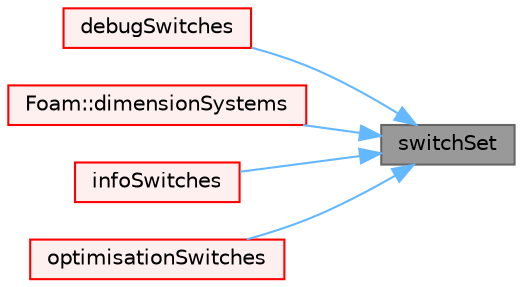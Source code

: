 digraph "switchSet"
{
 // LATEX_PDF_SIZE
  bgcolor="transparent";
  edge [fontname=Helvetica,fontsize=10,labelfontname=Helvetica,labelfontsize=10];
  node [fontname=Helvetica,fontsize=10,shape=box,height=0.2,width=0.4];
  rankdir="RL";
  Node1 [id="Node000001",label="switchSet",height=0.2,width=0.4,color="gray40", fillcolor="grey60", style="filled", fontcolor="black",tooltip=" "];
  Node1 -> Node2 [id="edge1_Node000001_Node000002",dir="back",color="steelblue1",style="solid",tooltip=" "];
  Node2 [id="Node000002",label="debugSwitches",height=0.2,width=0.4,color="red", fillcolor="#FFF0F0", style="filled",URL="$namespaceFoam_1_1debug.html#ae2433dfbd6f48fe155756f10df21df61",tooltip=" "];
  Node1 -> Node4 [id="edge2_Node000001_Node000004",dir="back",color="steelblue1",style="solid",tooltip=" "];
  Node4 [id="Node000004",label="Foam::dimensionSystems",height=0.2,width=0.4,color="red", fillcolor="#FFF0F0", style="filled",URL="$namespaceFoam.html#a65b53b37f6152f6b1b9d7e70b65878eb",tooltip=" "];
  Node1 -> Node13 [id="edge3_Node000001_Node000013",dir="back",color="steelblue1",style="solid",tooltip=" "];
  Node13 [id="Node000013",label="infoSwitches",height=0.2,width=0.4,color="red", fillcolor="#FFF0F0", style="filled",URL="$namespaceFoam_1_1debug.html#abc210d80347a857ecc28605653cfd485",tooltip=" "];
  Node1 -> Node18 [id="edge4_Node000001_Node000018",dir="back",color="steelblue1",style="solid",tooltip=" "];
  Node18 [id="Node000018",label="optimisationSwitches",height=0.2,width=0.4,color="red", fillcolor="#FFF0F0", style="filled",URL="$namespaceFoam_1_1debug.html#a620a08d8265bd23ada1f1f0a575c721b",tooltip=" "];
}
